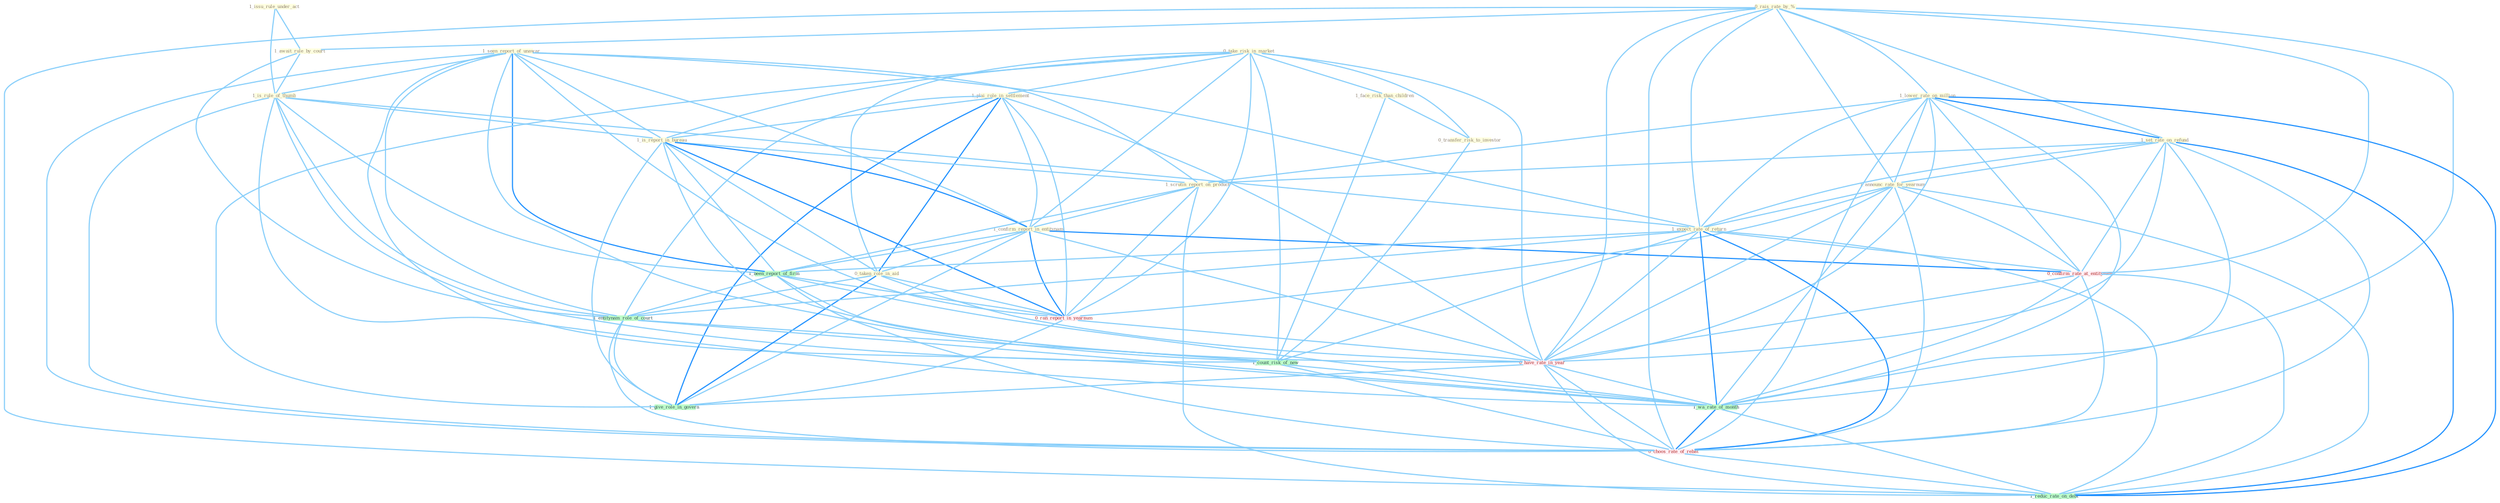 Graph G{ 
    node
    [shape=polygon,style=filled,width=.5,height=.06,color="#BDFCC9",fixedsize=true,fontsize=4,
    fontcolor="#2f4f4f"];
    {node
    [color="#ffffe0", fontcolor="#8b7d6b"] "1_issu_rule_under_act " "0_rais_rate_by_% " "1_seen_report_of_unawar " "0_take_risk_in_market " "1_await_rule_by_court " "1_plai_role_in_settlement " "1_is_rule_of_thumb " "1_lower_rate_on_million " "1_set_rate_on_refund " "1_face_risk_than_children " "1_is_report_in_bureau " "0_transfer_risk_to_investor " "1_scrutin_report_on_product " "1_confirm_report_in_entitynam " "0_taken_role_in_aid " "1_announc_rate_for_yearnum " "1_expect_rate_of_return "}
{node [color="#fff0f5", fontcolor="#b22222"] "0_ran_report_in_yearnum " "0_confirm_rate_at_entitynam " "0_have_rate_in_year " "0_choos_rate_of_rebat "}
edge [color="#B0E2FF"];

	"1_issu_rule_under_act " -- "1_await_rule_by_court " [w="1", color="#87cefa" ];
	"1_issu_rule_under_act " -- "1_is_rule_of_thumb " [w="1", color="#87cefa" ];
	"0_rais_rate_by_% " -- "1_await_rule_by_court " [w="1", color="#87cefa" ];
	"0_rais_rate_by_% " -- "1_lower_rate_on_million " [w="1", color="#87cefa" ];
	"0_rais_rate_by_% " -- "1_set_rate_on_refund " [w="1", color="#87cefa" ];
	"0_rais_rate_by_% " -- "1_announc_rate_for_yearnum " [w="1", color="#87cefa" ];
	"0_rais_rate_by_% " -- "1_expect_rate_of_return " [w="1", color="#87cefa" ];
	"0_rais_rate_by_% " -- "0_confirm_rate_at_entitynam " [w="1", color="#87cefa" ];
	"0_rais_rate_by_% " -- "0_have_rate_in_year " [w="1", color="#87cefa" ];
	"0_rais_rate_by_% " -- "1_wa_rate_of_month " [w="1", color="#87cefa" ];
	"0_rais_rate_by_% " -- "0_choos_rate_of_rebat " [w="1", color="#87cefa" ];
	"0_rais_rate_by_% " -- "1_reduc_rate_on_debt " [w="1", color="#87cefa" ];
	"1_seen_report_of_unawar " -- "1_is_rule_of_thumb " [w="1", color="#87cefa" ];
	"1_seen_report_of_unawar " -- "1_is_report_in_bureau " [w="1", color="#87cefa" ];
	"1_seen_report_of_unawar " -- "1_scrutin_report_on_product " [w="1", color="#87cefa" ];
	"1_seen_report_of_unawar " -- "1_confirm_report_in_entitynam " [w="1", color="#87cefa" ];
	"1_seen_report_of_unawar " -- "1_expect_rate_of_return " [w="1", color="#87cefa" ];
	"1_seen_report_of_unawar " -- "1_been_report_of_firm " [w="2", color="#1e90ff" , len=0.8];
	"1_seen_report_of_unawar " -- "1_entitynam_role_of_court " [w="1", color="#87cefa" ];
	"1_seen_report_of_unawar " -- "0_ran_report_in_yearnum " [w="1", color="#87cefa" ];
	"1_seen_report_of_unawar " -- "1_count_risk_of_new " [w="1", color="#87cefa" ];
	"1_seen_report_of_unawar " -- "1_wa_rate_of_month " [w="1", color="#87cefa" ];
	"1_seen_report_of_unawar " -- "0_choos_rate_of_rebat " [w="1", color="#87cefa" ];
	"0_take_risk_in_market " -- "1_plai_role_in_settlement " [w="1", color="#87cefa" ];
	"0_take_risk_in_market " -- "1_face_risk_than_children " [w="1", color="#87cefa" ];
	"0_take_risk_in_market " -- "1_is_report_in_bureau " [w="1", color="#87cefa" ];
	"0_take_risk_in_market " -- "0_transfer_risk_to_investor " [w="1", color="#87cefa" ];
	"0_take_risk_in_market " -- "1_confirm_report_in_entitynam " [w="1", color="#87cefa" ];
	"0_take_risk_in_market " -- "0_taken_role_in_aid " [w="1", color="#87cefa" ];
	"0_take_risk_in_market " -- "0_ran_report_in_yearnum " [w="1", color="#87cefa" ];
	"0_take_risk_in_market " -- "1_count_risk_of_new " [w="1", color="#87cefa" ];
	"0_take_risk_in_market " -- "0_have_rate_in_year " [w="1", color="#87cefa" ];
	"0_take_risk_in_market " -- "1_give_role_in_govern " [w="1", color="#87cefa" ];
	"1_await_rule_by_court " -- "1_is_rule_of_thumb " [w="1", color="#87cefa" ];
	"1_await_rule_by_court " -- "1_entitynam_role_of_court " [w="1", color="#87cefa" ];
	"1_plai_role_in_settlement " -- "1_is_report_in_bureau " [w="1", color="#87cefa" ];
	"1_plai_role_in_settlement " -- "1_confirm_report_in_entitynam " [w="1", color="#87cefa" ];
	"1_plai_role_in_settlement " -- "0_taken_role_in_aid " [w="2", color="#1e90ff" , len=0.8];
	"1_plai_role_in_settlement " -- "1_entitynam_role_of_court " [w="1", color="#87cefa" ];
	"1_plai_role_in_settlement " -- "0_ran_report_in_yearnum " [w="1", color="#87cefa" ];
	"1_plai_role_in_settlement " -- "0_have_rate_in_year " [w="1", color="#87cefa" ];
	"1_plai_role_in_settlement " -- "1_give_role_in_govern " [w="2", color="#1e90ff" , len=0.8];
	"1_is_rule_of_thumb " -- "1_is_report_in_bureau " [w="1", color="#87cefa" ];
	"1_is_rule_of_thumb " -- "1_expect_rate_of_return " [w="1", color="#87cefa" ];
	"1_is_rule_of_thumb " -- "1_been_report_of_firm " [w="1", color="#87cefa" ];
	"1_is_rule_of_thumb " -- "1_entitynam_role_of_court " [w="1", color="#87cefa" ];
	"1_is_rule_of_thumb " -- "1_count_risk_of_new " [w="1", color="#87cefa" ];
	"1_is_rule_of_thumb " -- "1_wa_rate_of_month " [w="1", color="#87cefa" ];
	"1_is_rule_of_thumb " -- "0_choos_rate_of_rebat " [w="1", color="#87cefa" ];
	"1_lower_rate_on_million " -- "1_set_rate_on_refund " [w="2", color="#1e90ff" , len=0.8];
	"1_lower_rate_on_million " -- "1_scrutin_report_on_product " [w="1", color="#87cefa" ];
	"1_lower_rate_on_million " -- "1_announc_rate_for_yearnum " [w="1", color="#87cefa" ];
	"1_lower_rate_on_million " -- "1_expect_rate_of_return " [w="1", color="#87cefa" ];
	"1_lower_rate_on_million " -- "0_confirm_rate_at_entitynam " [w="1", color="#87cefa" ];
	"1_lower_rate_on_million " -- "0_have_rate_in_year " [w="1", color="#87cefa" ];
	"1_lower_rate_on_million " -- "1_wa_rate_of_month " [w="1", color="#87cefa" ];
	"1_lower_rate_on_million " -- "0_choos_rate_of_rebat " [w="1", color="#87cefa" ];
	"1_lower_rate_on_million " -- "1_reduc_rate_on_debt " [w="2", color="#1e90ff" , len=0.8];
	"1_set_rate_on_refund " -- "1_scrutin_report_on_product " [w="1", color="#87cefa" ];
	"1_set_rate_on_refund " -- "1_announc_rate_for_yearnum " [w="1", color="#87cefa" ];
	"1_set_rate_on_refund " -- "1_expect_rate_of_return " [w="1", color="#87cefa" ];
	"1_set_rate_on_refund " -- "0_confirm_rate_at_entitynam " [w="1", color="#87cefa" ];
	"1_set_rate_on_refund " -- "0_have_rate_in_year " [w="1", color="#87cefa" ];
	"1_set_rate_on_refund " -- "1_wa_rate_of_month " [w="1", color="#87cefa" ];
	"1_set_rate_on_refund " -- "0_choos_rate_of_rebat " [w="1", color="#87cefa" ];
	"1_set_rate_on_refund " -- "1_reduc_rate_on_debt " [w="2", color="#1e90ff" , len=0.8];
	"1_face_risk_than_children " -- "0_transfer_risk_to_investor " [w="1", color="#87cefa" ];
	"1_face_risk_than_children " -- "1_count_risk_of_new " [w="1", color="#87cefa" ];
	"1_is_report_in_bureau " -- "1_scrutin_report_on_product " [w="1", color="#87cefa" ];
	"1_is_report_in_bureau " -- "1_confirm_report_in_entitynam " [w="2", color="#1e90ff" , len=0.8];
	"1_is_report_in_bureau " -- "0_taken_role_in_aid " [w="1", color="#87cefa" ];
	"1_is_report_in_bureau " -- "1_been_report_of_firm " [w="1", color="#87cefa" ];
	"1_is_report_in_bureau " -- "0_ran_report_in_yearnum " [w="2", color="#1e90ff" , len=0.8];
	"1_is_report_in_bureau " -- "0_have_rate_in_year " [w="1", color="#87cefa" ];
	"1_is_report_in_bureau " -- "1_give_role_in_govern " [w="1", color="#87cefa" ];
	"0_transfer_risk_to_investor " -- "1_count_risk_of_new " [w="1", color="#87cefa" ];
	"1_scrutin_report_on_product " -- "1_confirm_report_in_entitynam " [w="1", color="#87cefa" ];
	"1_scrutin_report_on_product " -- "1_been_report_of_firm " [w="1", color="#87cefa" ];
	"1_scrutin_report_on_product " -- "0_ran_report_in_yearnum " [w="1", color="#87cefa" ];
	"1_scrutin_report_on_product " -- "1_reduc_rate_on_debt " [w="1", color="#87cefa" ];
	"1_confirm_report_in_entitynam " -- "0_taken_role_in_aid " [w="1", color="#87cefa" ];
	"1_confirm_report_in_entitynam " -- "1_been_report_of_firm " [w="1", color="#87cefa" ];
	"1_confirm_report_in_entitynam " -- "0_ran_report_in_yearnum " [w="2", color="#1e90ff" , len=0.8];
	"1_confirm_report_in_entitynam " -- "0_confirm_rate_at_entitynam " [w="2", color="#1e90ff" , len=0.8];
	"1_confirm_report_in_entitynam " -- "0_have_rate_in_year " [w="1", color="#87cefa" ];
	"1_confirm_report_in_entitynam " -- "1_give_role_in_govern " [w="1", color="#87cefa" ];
	"0_taken_role_in_aid " -- "1_entitynam_role_of_court " [w="1", color="#87cefa" ];
	"0_taken_role_in_aid " -- "0_ran_report_in_yearnum " [w="1", color="#87cefa" ];
	"0_taken_role_in_aid " -- "0_have_rate_in_year " [w="1", color="#87cefa" ];
	"0_taken_role_in_aid " -- "1_give_role_in_govern " [w="2", color="#1e90ff" , len=0.8];
	"1_announc_rate_for_yearnum " -- "1_expect_rate_of_return " [w="1", color="#87cefa" ];
	"1_announc_rate_for_yearnum " -- "0_ran_report_in_yearnum " [w="1", color="#87cefa" ];
	"1_announc_rate_for_yearnum " -- "0_confirm_rate_at_entitynam " [w="1", color="#87cefa" ];
	"1_announc_rate_for_yearnum " -- "0_have_rate_in_year " [w="1", color="#87cefa" ];
	"1_announc_rate_for_yearnum " -- "1_wa_rate_of_month " [w="1", color="#87cefa" ];
	"1_announc_rate_for_yearnum " -- "0_choos_rate_of_rebat " [w="1", color="#87cefa" ];
	"1_announc_rate_for_yearnum " -- "1_reduc_rate_on_debt " [w="1", color="#87cefa" ];
	"1_expect_rate_of_return " -- "1_been_report_of_firm " [w="1", color="#87cefa" ];
	"1_expect_rate_of_return " -- "1_entitynam_role_of_court " [w="1", color="#87cefa" ];
	"1_expect_rate_of_return " -- "1_count_risk_of_new " [w="1", color="#87cefa" ];
	"1_expect_rate_of_return " -- "0_confirm_rate_at_entitynam " [w="1", color="#87cefa" ];
	"1_expect_rate_of_return " -- "0_have_rate_in_year " [w="1", color="#87cefa" ];
	"1_expect_rate_of_return " -- "1_wa_rate_of_month " [w="2", color="#1e90ff" , len=0.8];
	"1_expect_rate_of_return " -- "0_choos_rate_of_rebat " [w="2", color="#1e90ff" , len=0.8];
	"1_expect_rate_of_return " -- "1_reduc_rate_on_debt " [w="1", color="#87cefa" ];
	"1_been_report_of_firm " -- "1_entitynam_role_of_court " [w="1", color="#87cefa" ];
	"1_been_report_of_firm " -- "0_ran_report_in_yearnum " [w="1", color="#87cefa" ];
	"1_been_report_of_firm " -- "1_count_risk_of_new " [w="1", color="#87cefa" ];
	"1_been_report_of_firm " -- "1_wa_rate_of_month " [w="1", color="#87cefa" ];
	"1_been_report_of_firm " -- "0_choos_rate_of_rebat " [w="1", color="#87cefa" ];
	"1_entitynam_role_of_court " -- "1_count_risk_of_new " [w="1", color="#87cefa" ];
	"1_entitynam_role_of_court " -- "1_wa_rate_of_month " [w="1", color="#87cefa" ];
	"1_entitynam_role_of_court " -- "0_choos_rate_of_rebat " [w="1", color="#87cefa" ];
	"1_entitynam_role_of_court " -- "1_give_role_in_govern " [w="1", color="#87cefa" ];
	"0_ran_report_in_yearnum " -- "0_have_rate_in_year " [w="1", color="#87cefa" ];
	"0_ran_report_in_yearnum " -- "1_give_role_in_govern " [w="1", color="#87cefa" ];
	"1_count_risk_of_new " -- "1_wa_rate_of_month " [w="1", color="#87cefa" ];
	"1_count_risk_of_new " -- "0_choos_rate_of_rebat " [w="1", color="#87cefa" ];
	"0_confirm_rate_at_entitynam " -- "0_have_rate_in_year " [w="1", color="#87cefa" ];
	"0_confirm_rate_at_entitynam " -- "1_wa_rate_of_month " [w="1", color="#87cefa" ];
	"0_confirm_rate_at_entitynam " -- "0_choos_rate_of_rebat " [w="1", color="#87cefa" ];
	"0_confirm_rate_at_entitynam " -- "1_reduc_rate_on_debt " [w="1", color="#87cefa" ];
	"0_have_rate_in_year " -- "1_wa_rate_of_month " [w="1", color="#87cefa" ];
	"0_have_rate_in_year " -- "0_choos_rate_of_rebat " [w="1", color="#87cefa" ];
	"0_have_rate_in_year " -- "1_reduc_rate_on_debt " [w="1", color="#87cefa" ];
	"0_have_rate_in_year " -- "1_give_role_in_govern " [w="1", color="#87cefa" ];
	"1_wa_rate_of_month " -- "0_choos_rate_of_rebat " [w="2", color="#1e90ff" , len=0.8];
	"1_wa_rate_of_month " -- "1_reduc_rate_on_debt " [w="1", color="#87cefa" ];
	"0_choos_rate_of_rebat " -- "1_reduc_rate_on_debt " [w="1", color="#87cefa" ];
}